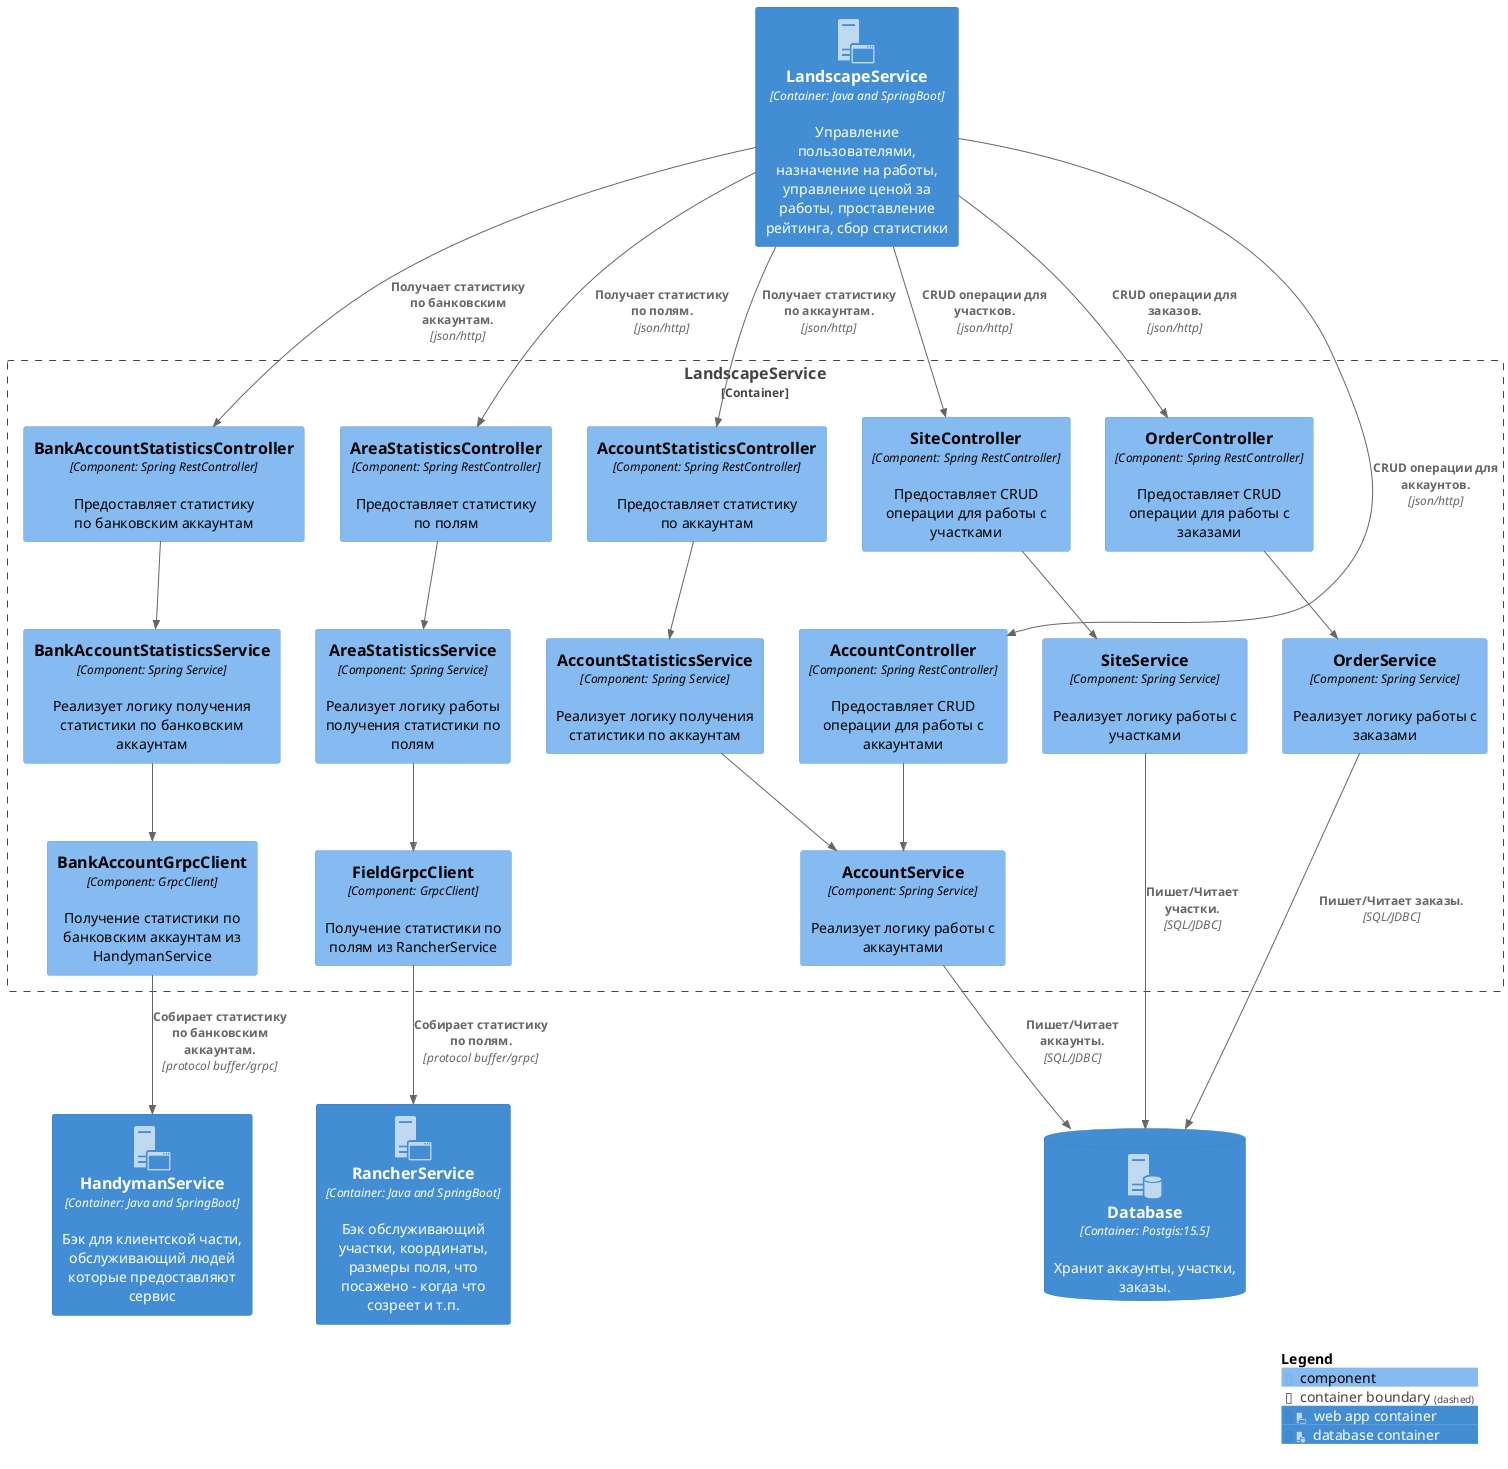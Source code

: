 @startuml Component
!include <C4/C4_Component>

!include <office/Servers/database_server>
!include <office/Servers/application_server>

AddContainerTag("webApp", $sprite="application_server", $legendText="web app container")
AddContainerTag("db", $sprite="database_server", $legendText="database container")

/'Services containers'/
Container(handyman_service, "HandymanService", "Container: Java and SpringBoot", "Бэк для клиентской части, обслуживающий людей которые предоставляют сервис", $tags="webApp")
Container(landscape_service, "LandscapeService", "Container: Java and SpringBoot", "Управление пользователями, назначение на работы, управление ценой за работы, проставление рейтинга, сбор статистики", $tags="webApp")
Container(rancher_service, "RancherService", "Container: Java and SpringBoot", "Бэк обслуживающий участки, координаты, размеры поля, что посажено - когда что созреет и т.п.", $tags="webApp")

/'Create databases containers'/
ContainerDb(postgres, "Database", "Container: Postgis:15.5", "Хранит аккаунты, участки, заказы." ,$tags="db")

/'Create Landscape Service boundary'/
Container_Boundary(landscape, "LandscapeService") {
    Component(account_controller, "AccountController", "Component: Spring RestController", "Предоставляет CRUD операции для работы с аккаунтами")
    Component(account_service, "AccountService", "Component: Spring Service", "Реализует логику работы с аккаунтами")
    Component(order_controller, "OrderController", "Component: Spring RestController", "Предоставляет CRUD операции для работы с заказами")
    Component(order_service, "OrderService", "Component: Spring Service", "Реализует логику работы с заказами")
    Component(site_controller, "SiteController", "Component: Spring RestController", "Предоставляет CRUD операции для работы с участками")
    Component(site_service, "SiteService", "Component: Spring Service", "Реализует логику работы с участками")
    Component(bank_account_grpc_client, "BankAccountGrpcClient", "Component: GrpcClient", "Получение статистики по банковским аккаунтам из HandymanService")
    Component(field_grpc_client, "FieldGrpcClient", "Component: GrpcClient", "Получение статистики по полям из RancherService")
    Component(account_stat_controller, "AccountStatisticsController", "Component: Spring RestController", "Предоставляет статистику по аккаунтам")
    Component(account_stat_service, "AccountStatisticsService", "Component: Spring Service", "Реализует логику получения статистики по аккаунтам")
    Component(bank_account_stat_controller, "BankAccountStatisticsController", "Component: Spring RestController", "Предоставляет статистику по банковским аккаунтам")
    Component(bank_account_stat_service, "BankAccountStatisticsService", "Component: Spring Service", "Реализует логику получения статистики по банковским аккаунтам")
    Component(area_stat_controller, "AreaStatisticsController", "Component: Spring RestController", "Предоставляет статистику по полям")
    Component(area_stat_service, "AreaStatisticsService", "Component: Spring Service", "Реализует логику работы получения статистики по полям")
}

/'Create relations between service and controllers'/
Rel(account_controller, account_service, " ")
Rel(order_controller, order_service, " ")
Rel(site_controller, site_service, " ")
Rel(account_stat_controller, account_stat_service, " ")
Rel(bank_account_stat_controller, bank_account_stat_service, " ")
Rel(area_stat_controller, area_stat_service, " ")

/'Create relations between service and controllers'/
Rel(landscape_service, account_controller, "CRUD операции для аккаунтов.", "json/http")
Rel(landscape_service, order_controller, "CRUD операции для заказов.", "json/http")
Rel(landscape_service, site_controller, "CRUD операции для участков.", "json/http")
Rel(landscape_service, account_stat_controller, "Получает статистику по аккаунтам.", "json/http")
Rel(landscape_service, bank_account_stat_controller, "Получает статистику по банковским аккаунтам.", "json/http")
Rel(landscape_service, area_stat_controller, "Получает статистику по полям.", "json/http")

/'Create relations between services'/
Rel(account_stat_service, account_service, " ")

/'Create relations between services and grpc clients'/
Rel(bank_account_stat_service, bank_account_grpc_client, " ")
Rel(area_stat_service, field_grpc_client, " ")

'Create relations between services and repositories'/
Rel(account_service, postgres, "Пишет/Читает аккаунты.", "SQL/JDBC")
Rel(order_service, postgres, "Пишет/Читает заказы.", "SQL/JDBC")
Rel(site_service, postgres, "Пишет/Читает участки.", "SQL/JDBC")

/'Create relations between grpc clients and containers'/
Rel(bank_account_grpc_client, handyman_service, "Собирает статистику по банковским аккаунтам.", "protocol buffer/grpc")
Rel(field_grpc_client, rancher_service, "Собирает статистику по полям.", "protocol buffer/grpc")

SHOW_LEGEND()

@enduml
